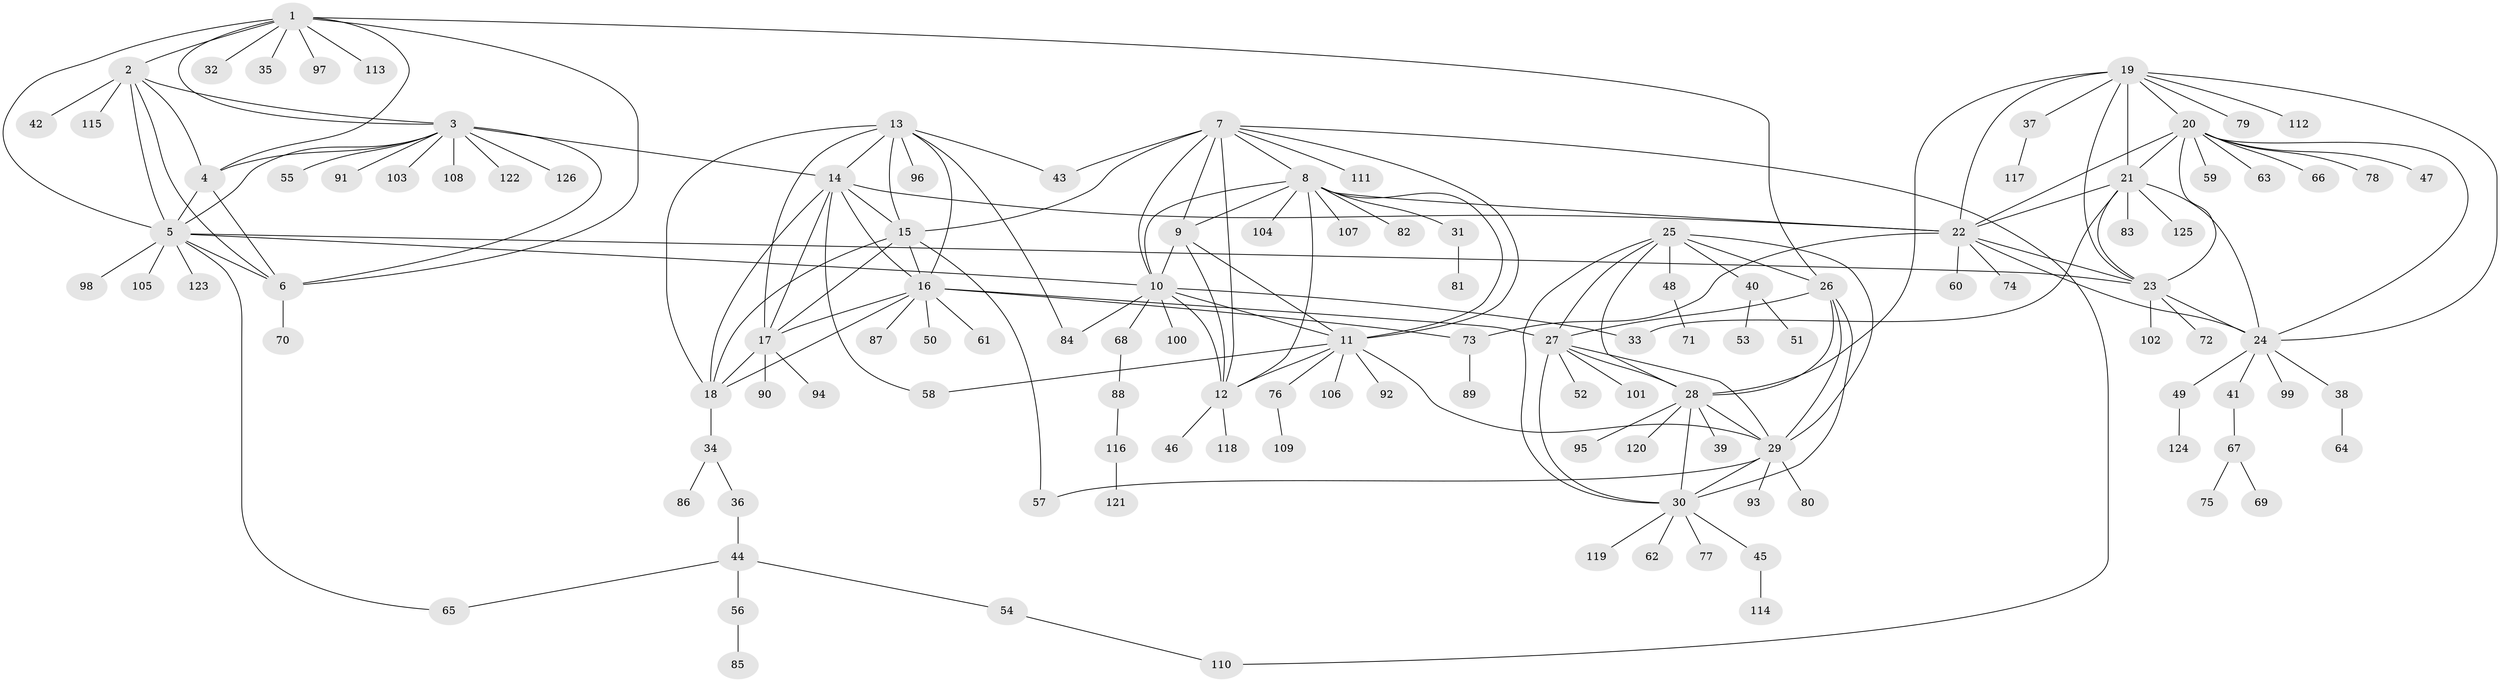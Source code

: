 // Generated by graph-tools (version 1.1) at 2025/50/03/09/25 03:50:36]
// undirected, 126 vertices, 189 edges
graph export_dot {
graph [start="1"]
  node [color=gray90,style=filled];
  1;
  2;
  3;
  4;
  5;
  6;
  7;
  8;
  9;
  10;
  11;
  12;
  13;
  14;
  15;
  16;
  17;
  18;
  19;
  20;
  21;
  22;
  23;
  24;
  25;
  26;
  27;
  28;
  29;
  30;
  31;
  32;
  33;
  34;
  35;
  36;
  37;
  38;
  39;
  40;
  41;
  42;
  43;
  44;
  45;
  46;
  47;
  48;
  49;
  50;
  51;
  52;
  53;
  54;
  55;
  56;
  57;
  58;
  59;
  60;
  61;
  62;
  63;
  64;
  65;
  66;
  67;
  68;
  69;
  70;
  71;
  72;
  73;
  74;
  75;
  76;
  77;
  78;
  79;
  80;
  81;
  82;
  83;
  84;
  85;
  86;
  87;
  88;
  89;
  90;
  91;
  92;
  93;
  94;
  95;
  96;
  97;
  98;
  99;
  100;
  101;
  102;
  103;
  104;
  105;
  106;
  107;
  108;
  109;
  110;
  111;
  112;
  113;
  114;
  115;
  116;
  117;
  118;
  119;
  120;
  121;
  122;
  123;
  124;
  125;
  126;
  1 -- 2;
  1 -- 3;
  1 -- 4;
  1 -- 5;
  1 -- 6;
  1 -- 26;
  1 -- 32;
  1 -- 35;
  1 -- 97;
  1 -- 113;
  2 -- 3;
  2 -- 4;
  2 -- 5;
  2 -- 6;
  2 -- 42;
  2 -- 115;
  3 -- 4;
  3 -- 5;
  3 -- 6;
  3 -- 14;
  3 -- 55;
  3 -- 91;
  3 -- 103;
  3 -- 108;
  3 -- 122;
  3 -- 126;
  4 -- 5;
  4 -- 6;
  5 -- 6;
  5 -- 10;
  5 -- 23;
  5 -- 65;
  5 -- 98;
  5 -- 105;
  5 -- 123;
  6 -- 70;
  7 -- 8;
  7 -- 9;
  7 -- 10;
  7 -- 11;
  7 -- 12;
  7 -- 15;
  7 -- 43;
  7 -- 110;
  7 -- 111;
  8 -- 9;
  8 -- 10;
  8 -- 11;
  8 -- 12;
  8 -- 22;
  8 -- 31;
  8 -- 82;
  8 -- 104;
  8 -- 107;
  9 -- 10;
  9 -- 11;
  9 -- 12;
  10 -- 11;
  10 -- 12;
  10 -- 33;
  10 -- 68;
  10 -- 84;
  10 -- 100;
  11 -- 12;
  11 -- 29;
  11 -- 58;
  11 -- 76;
  11 -- 92;
  11 -- 106;
  12 -- 46;
  12 -- 118;
  13 -- 14;
  13 -- 15;
  13 -- 16;
  13 -- 17;
  13 -- 18;
  13 -- 43;
  13 -- 84;
  13 -- 96;
  14 -- 15;
  14 -- 16;
  14 -- 17;
  14 -- 18;
  14 -- 22;
  14 -- 58;
  15 -- 16;
  15 -- 17;
  15 -- 18;
  15 -- 57;
  16 -- 17;
  16 -- 18;
  16 -- 27;
  16 -- 50;
  16 -- 61;
  16 -- 73;
  16 -- 87;
  17 -- 18;
  17 -- 90;
  17 -- 94;
  18 -- 34;
  19 -- 20;
  19 -- 21;
  19 -- 22;
  19 -- 23;
  19 -- 24;
  19 -- 28;
  19 -- 37;
  19 -- 79;
  19 -- 112;
  20 -- 21;
  20 -- 22;
  20 -- 23;
  20 -- 24;
  20 -- 47;
  20 -- 59;
  20 -- 63;
  20 -- 66;
  20 -- 78;
  21 -- 22;
  21 -- 23;
  21 -- 24;
  21 -- 33;
  21 -- 83;
  21 -- 125;
  22 -- 23;
  22 -- 24;
  22 -- 60;
  22 -- 73;
  22 -- 74;
  23 -- 24;
  23 -- 72;
  23 -- 102;
  24 -- 38;
  24 -- 41;
  24 -- 49;
  24 -- 99;
  25 -- 26;
  25 -- 27;
  25 -- 28;
  25 -- 29;
  25 -- 30;
  25 -- 40;
  25 -- 48;
  26 -- 27;
  26 -- 28;
  26 -- 29;
  26 -- 30;
  27 -- 28;
  27 -- 29;
  27 -- 30;
  27 -- 52;
  27 -- 101;
  28 -- 29;
  28 -- 30;
  28 -- 39;
  28 -- 95;
  28 -- 120;
  29 -- 30;
  29 -- 57;
  29 -- 80;
  29 -- 93;
  30 -- 45;
  30 -- 62;
  30 -- 77;
  30 -- 119;
  31 -- 81;
  34 -- 36;
  34 -- 86;
  36 -- 44;
  37 -- 117;
  38 -- 64;
  40 -- 51;
  40 -- 53;
  41 -- 67;
  44 -- 54;
  44 -- 56;
  44 -- 65;
  45 -- 114;
  48 -- 71;
  49 -- 124;
  54 -- 110;
  56 -- 85;
  67 -- 69;
  67 -- 75;
  68 -- 88;
  73 -- 89;
  76 -- 109;
  88 -- 116;
  116 -- 121;
}
